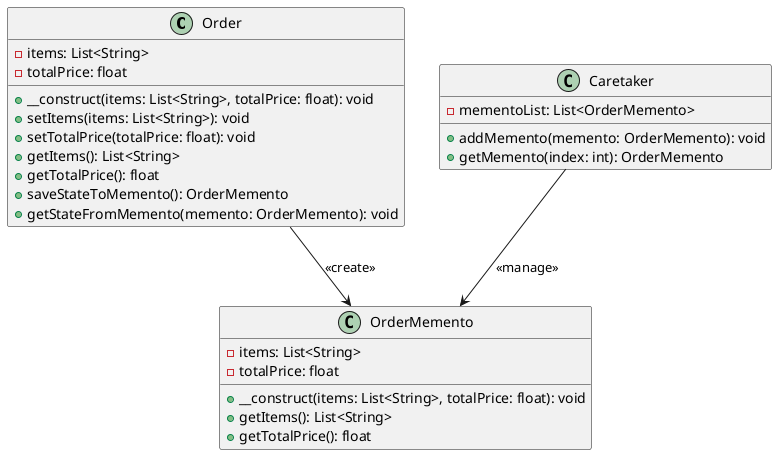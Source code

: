 @startuml

class Order {
    -items: List<String>
    -totalPrice: float
    +__construct(items: List<String>, totalPrice: float): void
    +setItems(items: List<String>): void
    +setTotalPrice(totalPrice: float): void
    +getItems(): List<String>
    +getTotalPrice(): float
    +saveStateToMemento(): OrderMemento
    +getStateFromMemento(memento: OrderMemento): void
}

class OrderMemento {
    -items: List<String>
    -totalPrice: float
    +__construct(items: List<String>, totalPrice: float): void
    +getItems(): List<String>
    +getTotalPrice(): float
}

class Caretaker {
    -mementoList: List<OrderMemento>
    +addMemento(memento: OrderMemento): void
    +getMemento(index: int): OrderMemento
}

Order --> OrderMemento: <<create>>
Caretaker --> OrderMemento: <<manage>>

@enduml